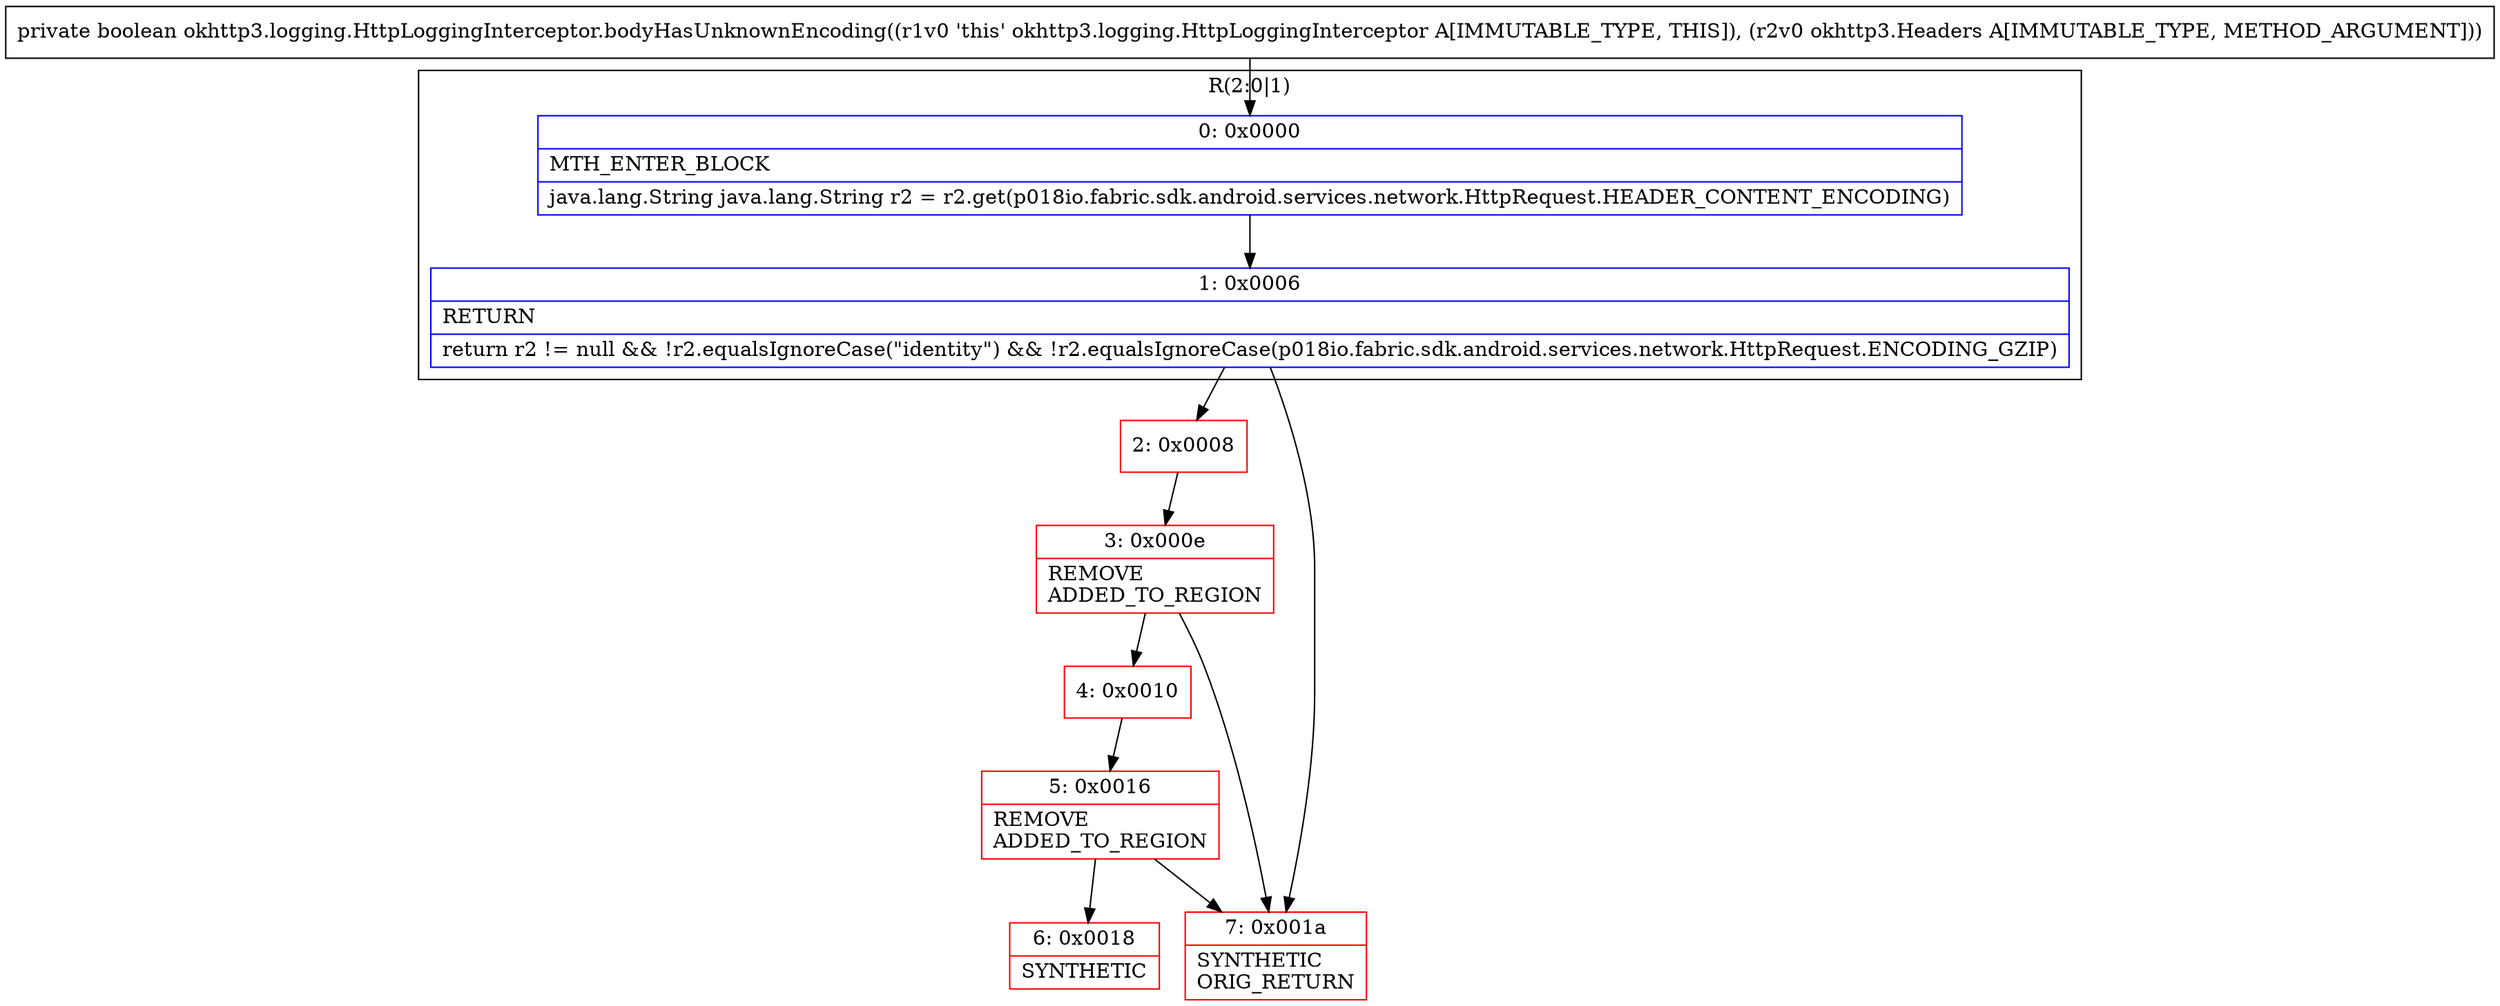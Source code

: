 digraph "CFG forokhttp3.logging.HttpLoggingInterceptor.bodyHasUnknownEncoding(Lokhttp3\/Headers;)Z" {
subgraph cluster_Region_1538341435 {
label = "R(2:0|1)";
node [shape=record,color=blue];
Node_0 [shape=record,label="{0\:\ 0x0000|MTH_ENTER_BLOCK\l|java.lang.String java.lang.String r2 = r2.get(p018io.fabric.sdk.android.services.network.HttpRequest.HEADER_CONTENT_ENCODING)\l}"];
Node_1 [shape=record,label="{1\:\ 0x0006|RETURN\l|return r2 != null && !r2.equalsIgnoreCase(\"identity\") && !r2.equalsIgnoreCase(p018io.fabric.sdk.android.services.network.HttpRequest.ENCODING_GZIP)\l}"];
}
Node_2 [shape=record,color=red,label="{2\:\ 0x0008}"];
Node_3 [shape=record,color=red,label="{3\:\ 0x000e|REMOVE\lADDED_TO_REGION\l}"];
Node_4 [shape=record,color=red,label="{4\:\ 0x0010}"];
Node_5 [shape=record,color=red,label="{5\:\ 0x0016|REMOVE\lADDED_TO_REGION\l}"];
Node_6 [shape=record,color=red,label="{6\:\ 0x0018|SYNTHETIC\l}"];
Node_7 [shape=record,color=red,label="{7\:\ 0x001a|SYNTHETIC\lORIG_RETURN\l}"];
MethodNode[shape=record,label="{private boolean okhttp3.logging.HttpLoggingInterceptor.bodyHasUnknownEncoding((r1v0 'this' okhttp3.logging.HttpLoggingInterceptor A[IMMUTABLE_TYPE, THIS]), (r2v0 okhttp3.Headers A[IMMUTABLE_TYPE, METHOD_ARGUMENT])) }"];
MethodNode -> Node_0;
Node_0 -> Node_1;
Node_1 -> Node_2;
Node_1 -> Node_7;
Node_2 -> Node_3;
Node_3 -> Node_4;
Node_3 -> Node_7;
Node_4 -> Node_5;
Node_5 -> Node_6;
Node_5 -> Node_7;
}

